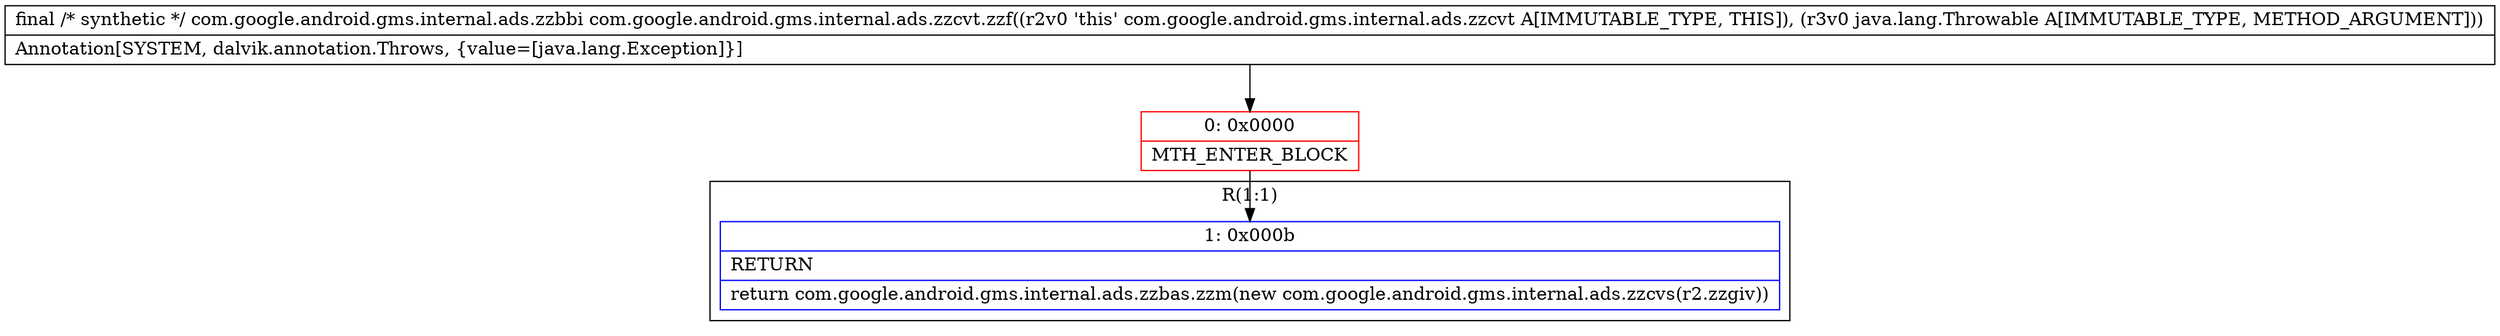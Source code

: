 digraph "CFG forcom.google.android.gms.internal.ads.zzcvt.zzf(Ljava\/lang\/Throwable;)Lcom\/google\/android\/gms\/internal\/ads\/zzbbi;" {
subgraph cluster_Region_695678417 {
label = "R(1:1)";
node [shape=record,color=blue];
Node_1 [shape=record,label="{1\:\ 0x000b|RETURN\l|return com.google.android.gms.internal.ads.zzbas.zzm(new com.google.android.gms.internal.ads.zzcvs(r2.zzgiv))\l}"];
}
Node_0 [shape=record,color=red,label="{0\:\ 0x0000|MTH_ENTER_BLOCK\l}"];
MethodNode[shape=record,label="{final \/* synthetic *\/ com.google.android.gms.internal.ads.zzbbi com.google.android.gms.internal.ads.zzcvt.zzf((r2v0 'this' com.google.android.gms.internal.ads.zzcvt A[IMMUTABLE_TYPE, THIS]), (r3v0 java.lang.Throwable A[IMMUTABLE_TYPE, METHOD_ARGUMENT]))  | Annotation[SYSTEM, dalvik.annotation.Throws, \{value=[java.lang.Exception]\}]\l}"];
MethodNode -> Node_0;
Node_0 -> Node_1;
}

